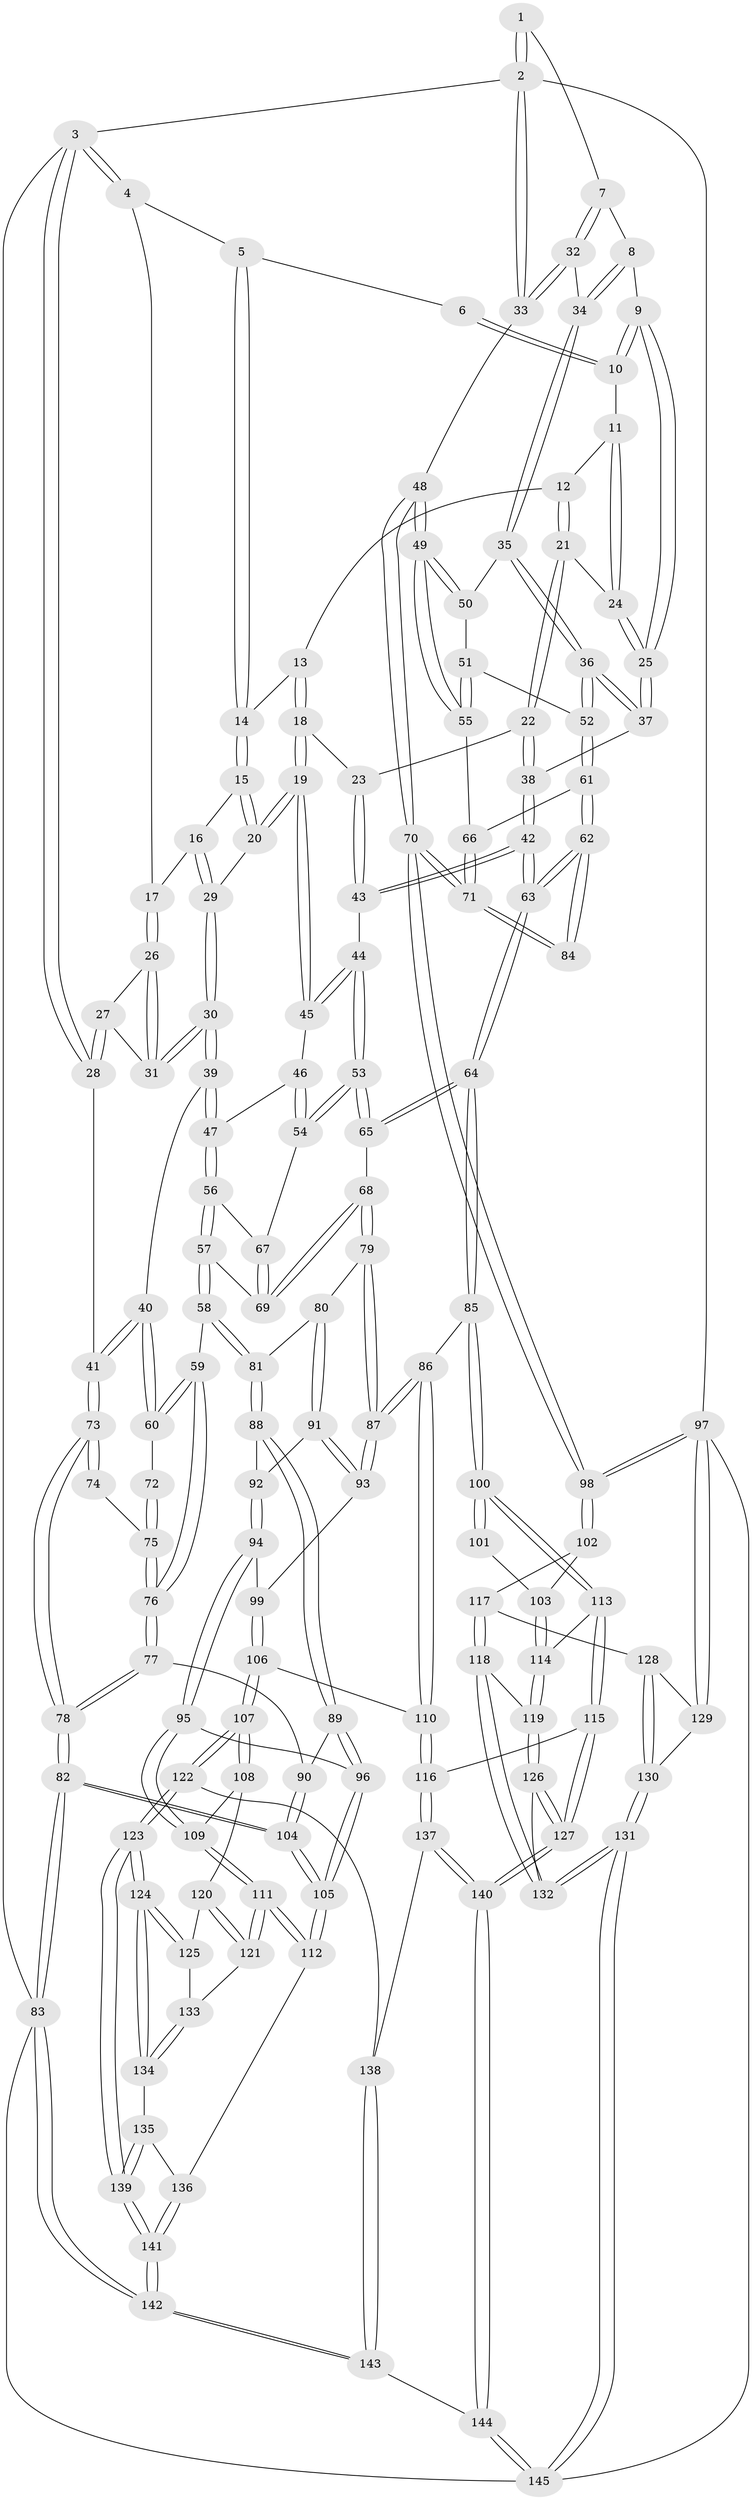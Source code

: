 // coarse degree distribution, {4: 0.2988505747126437, 6: 0.1839080459770115, 3: 0.08045977011494253, 5: 0.41379310344827586, 7: 0.011494252873563218, 8: 0.011494252873563218}
// Generated by graph-tools (version 1.1) at 2025/21/03/04/25 18:21:21]
// undirected, 145 vertices, 359 edges
graph export_dot {
graph [start="1"]
  node [color=gray90,style=filled];
  1 [pos="+0.7374719569736521+0"];
  2 [pos="+1+0"];
  3 [pos="+0+0"];
  4 [pos="+0.10669546958402966+0"];
  5 [pos="+0.39317031582251744+0"];
  6 [pos="+0.5856167352926792+0"];
  7 [pos="+0.7383973341010792+0.08569049789259955"];
  8 [pos="+0.7274844214747044+0.09718855598224668"];
  9 [pos="+0.724825725482634+0.09808059952016657"];
  10 [pos="+0.5961059839514693+0.04630284146004607"];
  11 [pos="+0.5912033238509972+0.05119721635017193"];
  12 [pos="+0.48218461554888037+0.040381132342925355"];
  13 [pos="+0.41572429249552845+0.017652115189236466"];
  14 [pos="+0.40770226062721915+0"];
  15 [pos="+0.2817153452471276+0.08454858934922369"];
  16 [pos="+0.2724503905675706+0.08282976404528668"];
  17 [pos="+0.26751240281909344+0.0805013229809947"];
  18 [pos="+0.41882971134722186+0.16429741039136425"];
  19 [pos="+0.38382972268662535+0.1840603630057441"];
  20 [pos="+0.3792071587618224+0.18278603616049507"];
  21 [pos="+0.5436827813438164+0.14621027913936216"];
  22 [pos="+0.5167361828709908+0.1646482933199226"];
  23 [pos="+0.46913701059725066+0.17694336015620557"];
  24 [pos="+0.5474357497883585+0.14425549337189184"];
  25 [pos="+0.660039698143677+0.19425901534660714"];
  26 [pos="+0.21573888982763528+0.11365168983295212"];
  27 [pos="+0.08710723777304377+0.05518101151503643"];
  28 [pos="+0+0"];
  29 [pos="+0.25945482820197785+0.1984072101762578"];
  30 [pos="+0.2146699525894881+0.21669779397995653"];
  31 [pos="+0.21245783691076758+0.1760152186583317"];
  32 [pos="+0.9558039078759717+0.06416438910202046"];
  33 [pos="+1+0"];
  34 [pos="+0.8104526225518672+0.2253728546787728"];
  35 [pos="+0.8099356799697828+0.2323789170014175"];
  36 [pos="+0.7072627428499584+0.2950857074362504"];
  37 [pos="+0.6689803691915371+0.2777866769464982"];
  38 [pos="+0.6096941233172775+0.3023514988324585"];
  39 [pos="+0.20938995785793138+0.22303900300042712"];
  40 [pos="+0.09199282085849894+0.24741004268696196"];
  41 [pos="+0+0"];
  42 [pos="+0.5715166557762199+0.33624641167395025"];
  43 [pos="+0.5110234064059775+0.3304195402882247"];
  44 [pos="+0.5106554715623449+0.33061396548950583"];
  45 [pos="+0.3737067574614609+0.2420485539086027"];
  46 [pos="+0.35956907536669974+0.2821072708967774"];
  47 [pos="+0.2885073631626656+0.3324378692521862"];
  48 [pos="+1+0.33471580707639353"];
  49 [pos="+0.99483152820882+0.329745517702626"];
  50 [pos="+0.86818098792875+0.27905698630043346"];
  51 [pos="+0.8142060029242296+0.3335435240825417"];
  52 [pos="+0.7241395743185057+0.3329386865753716"];
  53 [pos="+0.4542886988561959+0.372476711619828"];
  54 [pos="+0.44761617195660136+0.3721195539190135"];
  55 [pos="+0.8412723968637739+0.39942468579053253"];
  56 [pos="+0.279845811314358+0.3656724356752501"];
  57 [pos="+0.2649907678855465+0.3996606723021633"];
  58 [pos="+0.20348749149008402+0.45310788064085344"];
  59 [pos="+0.17471310547607613+0.44568289708684117"];
  60 [pos="+0.12075778846854648+0.37838935140683155"];
  61 [pos="+0.7406640174912968+0.42866150188416524"];
  62 [pos="+0.7063745559160329+0.48578507344212346"];
  63 [pos="+0.6243833892036403+0.5321161219146313"];
  64 [pos="+0.583157425940187+0.5929375429036087"];
  65 [pos="+0.47539788757272494+0.43961628116347423"];
  66 [pos="+0.8206800228260519+0.4170083217980124"];
  67 [pos="+0.44731333084709696+0.37229330849595765"];
  68 [pos="+0.3903671375527517+0.48026048410071653"];
  69 [pos="+0.37608819452449643+0.43307759387598616"];
  70 [pos="+1+0.5824501361484153"];
  71 [pos="+0.9199849097113908+0.558471451256472"];
  72 [pos="+0.03670596613410099+0.39753129004205195"];
  73 [pos="+0+0.37798315092358853"];
  74 [pos="+0+0.4060100867127908"];
  75 [pos="+0.028718440158268407+0.47221787656760456"];
  76 [pos="+0.06701406531611119+0.5272077772536061"];
  77 [pos="+0.03840540127548763+0.5634681054200406"];
  78 [pos="+0+0.5677372877921508"];
  79 [pos="+0.38824353584697013+0.5281059998935856"];
  80 [pos="+0.31966799063933077+0.5185966708345451"];
  81 [pos="+0.2063812366332601+0.4587207941492826"];
  82 [pos="+0+0.7954446260232624"];
  83 [pos="+0+1"];
  84 [pos="+0.8639378405465582+0.5679679648711157"];
  85 [pos="+0.5765386338783468+0.6130724919954177"];
  86 [pos="+0.49467111360820715+0.6406671260101909"];
  87 [pos="+0.48493773002547275+0.6366694225665531"];
  88 [pos="+0.21015365786632215+0.5064237133832219"];
  89 [pos="+0.11175525022368808+0.6630909683790057"];
  90 [pos="+0.08843819320955723+0.6474392238959162"];
  91 [pos="+0.3051331225928691+0.6121131102276497"];
  92 [pos="+0.21973824420398846+0.5355362151560007"];
  93 [pos="+0.32118371248376437+0.6452676790766925"];
  94 [pos="+0.21563585024374396+0.6690249872270383"];
  95 [pos="+0.14392305677879358+0.6987053676167999"];
  96 [pos="+0.13648335186316393+0.6922744513633865"];
  97 [pos="+1+0.790657944432083"];
  98 [pos="+1+0.5907604044606699"];
  99 [pos="+0.2744405913138357+0.6787109678488882"];
  100 [pos="+0.6229023860585734+0.6591057943327779"];
  101 [pos="+0.8472142026727207+0.5860214773222625"];
  102 [pos="+0.8387778413705002+0.7508298362176858"];
  103 [pos="+0.787808839377059+0.7216368086891318"];
  104 [pos="+0+0.7920735106320452"];
  105 [pos="+0+0.7996015912715935"];
  106 [pos="+0.30189875953089845+0.7970118969249994"];
  107 [pos="+0.2685949017850556+0.8382686409783763"];
  108 [pos="+0.15300913677539632+0.7583756043360642"];
  109 [pos="+0.14483484562431376+0.7410466015707385"];
  110 [pos="+0.443456534692238+0.7628208285738223"];
  111 [pos="+0.010741266210524616+0.8097598646359938"];
  112 [pos="+0+0.8138502776006384"];
  113 [pos="+0.6453465055511347+0.6895394457166389"];
  114 [pos="+0.6731351671142544+0.7117634995560077"];
  115 [pos="+0.5767617356847072+0.8413689337214016"];
  116 [pos="+0.4590515496260146+0.8268335923841621"];
  117 [pos="+0.8423753168239673+0.7726255709466211"];
  118 [pos="+0.7810889419803961+0.8893024426229184"];
  119 [pos="+0.689261886999547+0.7921373069666364"];
  120 [pos="+0.14280173520785042+0.7854681005799612"];
  121 [pos="+0.07489162773908895+0.8384366800199526"];
  122 [pos="+0.2674918922498631+0.8609600327914116"];
  123 [pos="+0.1645908306186893+0.9318169489940615"];
  124 [pos="+0.15214406284229864+0.9141456103318888"];
  125 [pos="+0.13569320465140527+0.8357939841849061"];
  126 [pos="+0.6267828908590158+0.9356678405635533"];
  127 [pos="+0.6138271008214573+0.9425339849515668"];
  128 [pos="+0.8427496367629799+0.7730037785285123"];
  129 [pos="+0.9900145821681586+0.856335319562514"];
  130 [pos="+0.9017573460469079+0.9107953544301273"];
  131 [pos="+0.8360624431118452+0.9845182750789722"];
  132 [pos="+0.7875361407637659+0.9335195043590905"];
  133 [pos="+0.08301757481808322+0.8480958619656762"];
  134 [pos="+0.09145689987500491+0.876646784233912"];
  135 [pos="+0.0585026993081825+0.8898013024197515"];
  136 [pos="+0.03625272465843568+0.8938546024977446"];
  137 [pos="+0.4548184640467966+0.8689565111452358"];
  138 [pos="+0.3030240326085953+0.8990205145789714"];
  139 [pos="+0.14772112661216052+0.9809938553975437"];
  140 [pos="+0.5169802838596234+1"];
  141 [pos="+0.09000201170609586+1"];
  142 [pos="+0.06575693679301706+1"];
  143 [pos="+0.40448689924821113+1"];
  144 [pos="+0.48527349440166984+1"];
  145 [pos="+0.9078750846409803+1"];
  1 -- 2;
  1 -- 2;
  1 -- 7;
  2 -- 3;
  2 -- 33;
  2 -- 33;
  2 -- 97;
  3 -- 4;
  3 -- 4;
  3 -- 28;
  3 -- 28;
  3 -- 83;
  4 -- 5;
  4 -- 17;
  5 -- 6;
  5 -- 14;
  5 -- 14;
  6 -- 10;
  6 -- 10;
  7 -- 8;
  7 -- 32;
  7 -- 32;
  8 -- 9;
  8 -- 34;
  8 -- 34;
  9 -- 10;
  9 -- 10;
  9 -- 25;
  9 -- 25;
  10 -- 11;
  11 -- 12;
  11 -- 24;
  11 -- 24;
  12 -- 13;
  12 -- 21;
  12 -- 21;
  13 -- 14;
  13 -- 18;
  13 -- 18;
  14 -- 15;
  14 -- 15;
  15 -- 16;
  15 -- 20;
  15 -- 20;
  16 -- 17;
  16 -- 29;
  16 -- 29;
  17 -- 26;
  17 -- 26;
  18 -- 19;
  18 -- 19;
  18 -- 23;
  19 -- 20;
  19 -- 20;
  19 -- 45;
  19 -- 45;
  20 -- 29;
  21 -- 22;
  21 -- 22;
  21 -- 24;
  22 -- 23;
  22 -- 38;
  22 -- 38;
  23 -- 43;
  23 -- 43;
  24 -- 25;
  24 -- 25;
  25 -- 37;
  25 -- 37;
  26 -- 27;
  26 -- 31;
  26 -- 31;
  27 -- 28;
  27 -- 28;
  27 -- 31;
  28 -- 41;
  29 -- 30;
  29 -- 30;
  30 -- 31;
  30 -- 31;
  30 -- 39;
  30 -- 39;
  32 -- 33;
  32 -- 33;
  32 -- 34;
  33 -- 48;
  34 -- 35;
  34 -- 35;
  35 -- 36;
  35 -- 36;
  35 -- 50;
  36 -- 37;
  36 -- 37;
  36 -- 52;
  36 -- 52;
  37 -- 38;
  38 -- 42;
  38 -- 42;
  39 -- 40;
  39 -- 47;
  39 -- 47;
  40 -- 41;
  40 -- 41;
  40 -- 60;
  40 -- 60;
  41 -- 73;
  41 -- 73;
  42 -- 43;
  42 -- 43;
  42 -- 63;
  42 -- 63;
  43 -- 44;
  44 -- 45;
  44 -- 45;
  44 -- 53;
  44 -- 53;
  45 -- 46;
  46 -- 47;
  46 -- 54;
  46 -- 54;
  47 -- 56;
  47 -- 56;
  48 -- 49;
  48 -- 49;
  48 -- 70;
  48 -- 70;
  49 -- 50;
  49 -- 50;
  49 -- 55;
  49 -- 55;
  50 -- 51;
  51 -- 52;
  51 -- 55;
  51 -- 55;
  52 -- 61;
  52 -- 61;
  53 -- 54;
  53 -- 54;
  53 -- 65;
  53 -- 65;
  54 -- 67;
  55 -- 66;
  56 -- 57;
  56 -- 57;
  56 -- 67;
  57 -- 58;
  57 -- 58;
  57 -- 69;
  58 -- 59;
  58 -- 81;
  58 -- 81;
  59 -- 60;
  59 -- 60;
  59 -- 76;
  59 -- 76;
  60 -- 72;
  61 -- 62;
  61 -- 62;
  61 -- 66;
  62 -- 63;
  62 -- 63;
  62 -- 84;
  62 -- 84;
  63 -- 64;
  63 -- 64;
  64 -- 65;
  64 -- 65;
  64 -- 85;
  64 -- 85;
  65 -- 68;
  66 -- 71;
  66 -- 71;
  67 -- 69;
  67 -- 69;
  68 -- 69;
  68 -- 69;
  68 -- 79;
  68 -- 79;
  70 -- 71;
  70 -- 71;
  70 -- 98;
  70 -- 98;
  71 -- 84;
  71 -- 84;
  72 -- 75;
  72 -- 75;
  73 -- 74;
  73 -- 74;
  73 -- 78;
  73 -- 78;
  74 -- 75;
  75 -- 76;
  75 -- 76;
  76 -- 77;
  76 -- 77;
  77 -- 78;
  77 -- 78;
  77 -- 90;
  78 -- 82;
  78 -- 82;
  79 -- 80;
  79 -- 87;
  79 -- 87;
  80 -- 81;
  80 -- 91;
  80 -- 91;
  81 -- 88;
  81 -- 88;
  82 -- 83;
  82 -- 83;
  82 -- 104;
  82 -- 104;
  83 -- 142;
  83 -- 142;
  83 -- 145;
  85 -- 86;
  85 -- 100;
  85 -- 100;
  86 -- 87;
  86 -- 87;
  86 -- 110;
  86 -- 110;
  87 -- 93;
  87 -- 93;
  88 -- 89;
  88 -- 89;
  88 -- 92;
  89 -- 90;
  89 -- 96;
  89 -- 96;
  90 -- 104;
  90 -- 104;
  91 -- 92;
  91 -- 93;
  91 -- 93;
  92 -- 94;
  92 -- 94;
  93 -- 99;
  94 -- 95;
  94 -- 95;
  94 -- 99;
  95 -- 96;
  95 -- 109;
  95 -- 109;
  96 -- 105;
  96 -- 105;
  97 -- 98;
  97 -- 98;
  97 -- 129;
  97 -- 129;
  97 -- 145;
  98 -- 102;
  98 -- 102;
  99 -- 106;
  99 -- 106;
  100 -- 101;
  100 -- 101;
  100 -- 113;
  100 -- 113;
  101 -- 103;
  102 -- 103;
  102 -- 117;
  103 -- 114;
  103 -- 114;
  104 -- 105;
  104 -- 105;
  105 -- 112;
  105 -- 112;
  106 -- 107;
  106 -- 107;
  106 -- 110;
  107 -- 108;
  107 -- 108;
  107 -- 122;
  107 -- 122;
  108 -- 109;
  108 -- 120;
  109 -- 111;
  109 -- 111;
  110 -- 116;
  110 -- 116;
  111 -- 112;
  111 -- 112;
  111 -- 121;
  111 -- 121;
  112 -- 136;
  113 -- 114;
  113 -- 115;
  113 -- 115;
  114 -- 119;
  114 -- 119;
  115 -- 116;
  115 -- 127;
  115 -- 127;
  116 -- 137;
  116 -- 137;
  117 -- 118;
  117 -- 118;
  117 -- 128;
  118 -- 119;
  118 -- 132;
  118 -- 132;
  119 -- 126;
  119 -- 126;
  120 -- 121;
  120 -- 121;
  120 -- 125;
  121 -- 133;
  122 -- 123;
  122 -- 123;
  122 -- 138;
  123 -- 124;
  123 -- 124;
  123 -- 139;
  123 -- 139;
  124 -- 125;
  124 -- 125;
  124 -- 134;
  124 -- 134;
  125 -- 133;
  126 -- 127;
  126 -- 127;
  126 -- 132;
  127 -- 140;
  127 -- 140;
  128 -- 129;
  128 -- 130;
  128 -- 130;
  129 -- 130;
  130 -- 131;
  130 -- 131;
  131 -- 132;
  131 -- 132;
  131 -- 145;
  131 -- 145;
  133 -- 134;
  133 -- 134;
  134 -- 135;
  135 -- 136;
  135 -- 139;
  135 -- 139;
  136 -- 141;
  136 -- 141;
  137 -- 138;
  137 -- 140;
  137 -- 140;
  138 -- 143;
  138 -- 143;
  139 -- 141;
  139 -- 141;
  140 -- 144;
  140 -- 144;
  141 -- 142;
  141 -- 142;
  142 -- 143;
  142 -- 143;
  143 -- 144;
  144 -- 145;
  144 -- 145;
}
